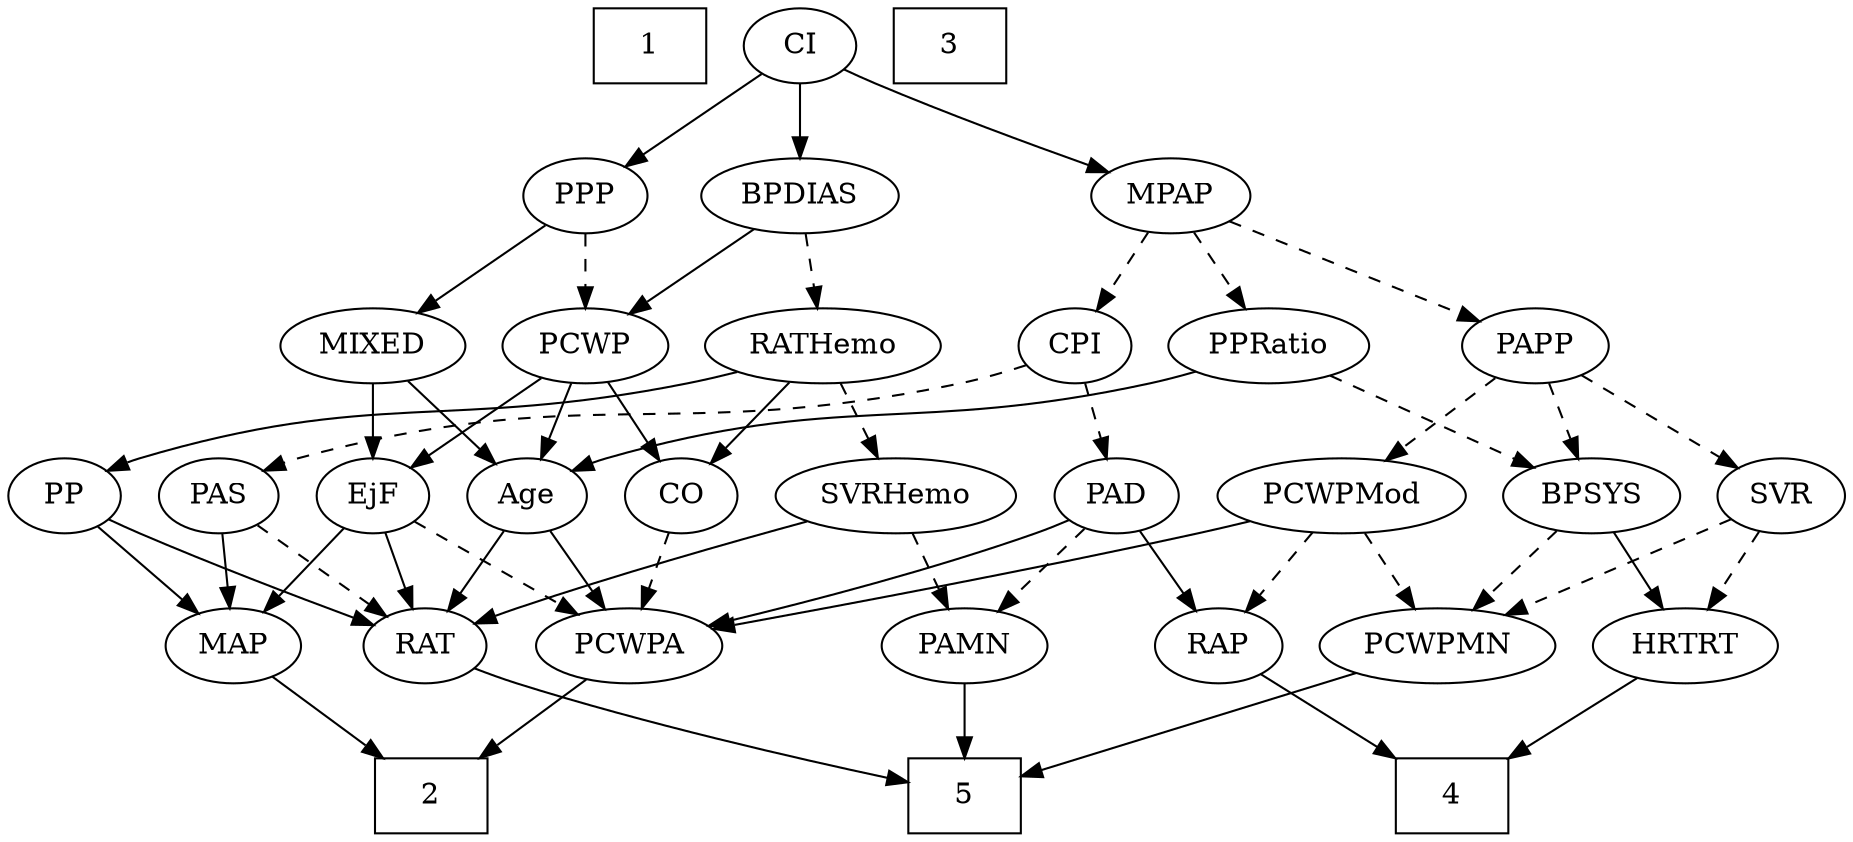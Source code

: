 strict digraph {
	graph [bb="0,0,825.95,396"];
	node [label="\N"];
	1	[height=0.5,
		pos="286,378",
		shape=box,
		width=0.75];
	2	[height=0.5,
		pos="210,18",
		shape=box,
		width=0.75];
	3	[height=0.5,
		pos="430,378",
		shape=box,
		width=0.75];
	4	[height=0.5,
		pos="654,18",
		shape=box,
		width=0.75];
	5	[height=0.5,
		pos="415,18",
		shape=box,
		width=0.75];
	Age	[height=0.5,
		pos="243,162",
		width=0.75];
	RAT	[height=0.5,
		pos="211,90",
		width=0.75827];
	Age -> RAT	[pos="e,218.53,107.47 235.42,144.41 231.63,136.13 226.97,125.92 222.73,116.66",
		style=solid];
	PCWPA	[height=0.5,
		pos="311,90",
		width=1.1555];
	Age -> PCWPA	[pos="e,295.51,106.95 257.09,146.5 266.11,137.22 278,124.97 288.33,114.34",
		style=solid];
	EjF	[height=0.5,
		pos="171,162",
		width=0.75];
	EjF -> RAT	[pos="e,201.77,107.15 180.28,144.76 185.17,136.19 191.29,125.49 196.77,115.9",
		style=solid];
	EjF -> PCWPA	[pos="e,284.63,104.18 191.96,150.52 213.97,139.51 248.98,122.01 275.35,108.82",
		style=dashed];
	MAP	[height=0.5,
		pos="109,90",
		width=0.84854];
	EjF -> MAP	[pos="e,122.56,106.31 157.85,146.15 149.58,136.82 138.74,124.57 129.37,114",
		style=solid];
	RAP	[height=0.5,
		pos="552,90",
		width=0.77632];
	RAP -> 4	[pos="e,628.88,36.242 570.71,76.161 584.62,66.615 603.97,53.334 620.52,41.976",
		style=solid];
	MIXED	[height=0.5,
		pos="171,234",
		width=1.1193];
	MIXED -> Age	[pos="e,228.05,177.54 186.98,217.46 196.94,207.78 209.91,195.17 220.85,184.53",
		style=solid];
	MIXED -> EjF	[pos="e,171,180.1 171,215.7 171,207.98 171,198.71 171,190.11",
		style=solid];
	MPAP	[height=0.5,
		pos="525,306",
		width=0.97491];
	CPI	[height=0.5,
		pos="483,234",
		width=0.75];
	MPAP -> CPI	[pos="e,492.59,250.99 515.05,288.41 509.9,279.83 503.51,269.19 497.8,259.67",
		style=dashed];
	PPRatio	[height=0.5,
		pos="568,234",
		width=1.1013];
	MPAP -> PPRatio	[pos="e,557.88,251.47 535.19,288.41 540.38,279.95 546.81,269.49 552.59,260.08",
		style=dashed];
	PAPP	[height=0.5,
		pos="685,234",
		width=0.88464];
	MPAP -> PAPP	[pos="e,660.52,245.71 551.06,293.6 578.39,281.64 621.43,262.81 651.32,249.74",
		style=dashed];
	BPSYS	[height=0.5,
		pos="714,162",
		width=1.0471];
	PCWPMN	[height=0.5,
		pos="648,90",
		width=1.3902];
	BPSYS -> PCWPMN	[pos="e,663.38,107.31 699.02,145.12 690.54,136.12 679.76,124.68 670.29,114.65",
		style=dashed];
	HRTRT	[height=0.5,
		pos="756,90",
		width=1.1013];
	BPSYS -> HRTRT	[pos="e,746.12,107.47 723.95,144.41 729.03,135.95 735.3,125.49 740.95,116.08",
		style=solid];
	PAD	[height=0.5,
		pos="507,162",
		width=0.79437];
	PAD -> RAP	[pos="e,541.83,106.82 517.21,145.12 522.85,136.34 529.97,125.26 536.3,115.42",
		style=solid];
	PAMN	[height=0.5,
		pos="415,90",
		width=1.011];
	PAD -> PAMN	[pos="e,433.95,105.42 489.26,147.5 475.87,137.31 457.26,123.15 442.02,111.56",
		style=dashed];
	PAD -> PCWPA	[pos="e,344.01,101.05 484.65,150.57 479.54,148.31 474.12,146 469,144 430.57,129 385.94,114.27 353.94,104.16",
		style=solid];
	CO	[height=0.5,
		pos="315,162",
		width=0.75];
	CO -> PCWPA	[pos="e,311.98,108.1 314.01,143.7 313.57,135.98 313.04,126.71 312.55,118.11",
		style=dashed];
	PAS	[height=0.5,
		pos="99,162",
		width=0.75];
	PAS -> RAT	[pos="e,191.91,102.93 118,149.13 135.94,137.91 163.05,120.97 183.38,108.26",
		style=dashed];
	PAS -> MAP	[pos="e,106.53,108.28 101.42,144.05 102.52,136.35 103.85,127.03 105.09,118.36",
		style=solid];
	PAMN -> 5	[pos="e,415,36.104 415,71.697 415,63.983 415,54.712 415,46.112",
		style=solid];
	RATHemo	[height=0.5,
		pos="366,234",
		width=1.3721];
	RATHemo -> CO	[pos="e,326.3,178.51 353.91,216.41 347.44,207.53 339.36,196.44 332.24,186.67",
		style=solid];
	SVRHemo	[height=0.5,
		pos="410,162",
		width=1.3902];
	RATHemo -> SVRHemo	[pos="e,399.45,179.79 376.65,216.05 381.84,207.8 388.19,197.7 393.95,188.54",
		style=dashed];
	PP	[height=0.5,
		pos="27,162",
		width=0.75];
	RATHemo -> PP	[pos="e,47.526,173.96 330,221.61 322.76,219.55 315.18,217.57 308,216 200.49,192.46 168.35,211.84 63,180 61.065,179.42 59.102,178.74 57.143,\
178.01",
		style=solid];
	CPI -> PAD	[pos="e,501.24,179.79 488.81,216.05 491.55,208.06 494.89,198.33 497.95,189.4",
		style=dashed];
	CPI -> PAS	[pos="e,119.5,174.05 459.1,225.19 448.45,221.95 435.7,218.4 424,216 297.2,190 259.3,216.09 135,180 133.06,179.44 131.09,178.78 129.13,\
178.06",
		style=dashed];
	RAT -> 5	[pos="e,387.83,28.25 234.92,80.678 242.89,77.909 251.83,74.815 260,72 300.4,58.085 346.76,42.249 378.18,31.538",
		style=solid];
	SVR	[height=0.5,
		pos="798,162",
		width=0.77632];
	SVR -> PCWPMN	[pos="e,677.46,104.75 775.87,150.67 752.44,139.74 715,122.27 686.68,109.05",
		style=dashed];
	SVR -> HRTRT	[pos="e,765.98,107.63 788.26,144.76 783.19,136.32 776.88,125.8 771.19,116.31",
		style=dashed];
	PCWPMod	[height=0.5,
		pos="606,162",
		width=1.4443];
	PCWPMod -> RAP	[pos="e,563.97,106.51 593.2,144.41 586.35,135.53 577.8,124.44 570.26,114.67",
		style=dashed];
	PCWPMod -> PCWPA	[pos="e,343.96,100.99 567.38,149.8 559.98,147.78 552.27,145.76 545,144 467.82,125.33 447.1,127.01 370,108 364.7,106.69 359.15,105.23 353.67,\
103.72",
		style=solid];
	PCWPMod -> PCWPMN	[pos="e,637.93,107.79 616.17,144.05 621.12,135.8 627.18,125.7 632.68,116.54",
		style=dashed];
	PCWPA -> 2	[pos="e,234.59,36.04 289.58,74.155 276,64.741 258.16,52.377 242.81,41.741",
		style=solid];
	PCWPMN -> 5	[pos="e,442.22,27.177 610.82,77.831 567.2,64.724 495.31,43.127 451.83,30.066",
		style=solid];
	SVRHemo -> PAMN	[pos="e,413.78,108.1 411.24,143.7 411.79,135.98 412.45,126.71 413.06,118.11",
		style=dashed];
	SVRHemo -> RAT	[pos="e,234.67,99.326 375.34,148.81 338.49,135.85 280.63,115.49 244.31,102.72",
		style=solid];
	BPDIAS	[height=0.5,
		pos="358,306",
		width=1.1735];
	BPDIAS -> RATHemo	[pos="e,364.05,252.1 359.98,287.7 360.86,279.98 361.92,270.71 362.9,262.11",
		style=dashed];
	PCWP	[height=0.5,
		pos="264,234",
		width=0.97491];
	BPDIAS -> PCWP	[pos="e,283.08,249.21 337.6,289.81 324.06,279.73 306.13,266.37 291.35,255.37",
		style=solid];
	MAP -> 2	[pos="e,185.35,36.082 128,75.834 141.69,66.343 160.53,53.288 176.7,42.082",
		style=solid];
	PP -> RAT	[pos="e,186.89,98.83 48.167,150.59 53.002,148.32 58.147,146.01 63,144 101.63,128.01 147.02,112.18 177.25,102.04",
		style=solid];
	PP -> MAP	[pos="e,92.27,105.28 43.201,147.17 54.951,137.14 71.054,123.39 84.389,112.01",
		style=solid];
	PPP	[height=0.5,
		pos="264,306",
		width=0.75];
	PPP -> MIXED	[pos="e,190.67,249.8 246.51,291.83 233.1,281.74 214.34,267.62 198.87,255.98",
		style=solid];
	PPP -> PCWP	[pos="e,264,252.1 264,287.7 264,279.98 264,270.71 264,262.11",
		style=dashed];
	PPRatio -> Age	[pos="e,263.53,173.95 538.73,221.86 532.29,219.69 525.47,217.59 519,216 414.27,190.21 382.2,211.36 279,180 277.07,179.41 275.1,178.74 \
273.14,178",
		style=solid];
	PPRatio -> BPSYS	[pos="e,688.25,175.35 594.44,220.32 618.15,208.95 653.11,192.19 679.11,179.73",
		style=dashed];
	PCWP -> Age	[pos="e,248.04,179.79 258.92,216.05 256.52,208.06 253.6,198.33 250.92,189.4",
		style=solid];
	PCWP -> EjF	[pos="e,188.36,176.07 244.73,218.5 230.72,207.95 211.63,193.58 196.38,182.1",
		style=solid];
	PCWP -> CO	[pos="e,303.59,178.67 275.83,216.76 282.29,207.89 290.42,196.74 297.59,186.89",
		style=solid];
	CI	[height=0.5,
		pos="358,378",
		width=0.75];
	CI -> MPAP	[pos="e,497.72,317.52 379.23,366.73 384.06,364.46 389.19,362.11 394,360 425.48,346.21 461.74,331.64 488.12,321.27",
		style=solid];
	CI -> BPDIAS	[pos="e,358,324.1 358,359.7 358,351.98 358,342.71 358,334.11",
		style=solid];
	CI -> PPP	[pos="e,281.28,319.87 340.32,363.83 326.05,353.21 305.78,338.11 289.71,326.15",
		style=solid];
	PAPP -> BPSYS	[pos="e,706.98,179.96 691.87,216.41 695.22,208.34 699.32,198.43 703.08,189.35",
		style=dashed];
	PAPP -> SVR	[pos="e,778.54,175.06 705.73,220.16 723.74,209 749.99,192.74 769.89,180.41",
		style=dashed];
	PAPP -> PCWPMod	[pos="e,624,178.95 668.63,218.5 657.95,209.04 643.8,196.49 631.64,185.72",
		style=dashed];
	HRTRT -> 4	[pos="e,679.07,36.204 734.87,74.496 721.18,65.103 703.06,52.668 687.44,41.951",
		style=solid];
}
